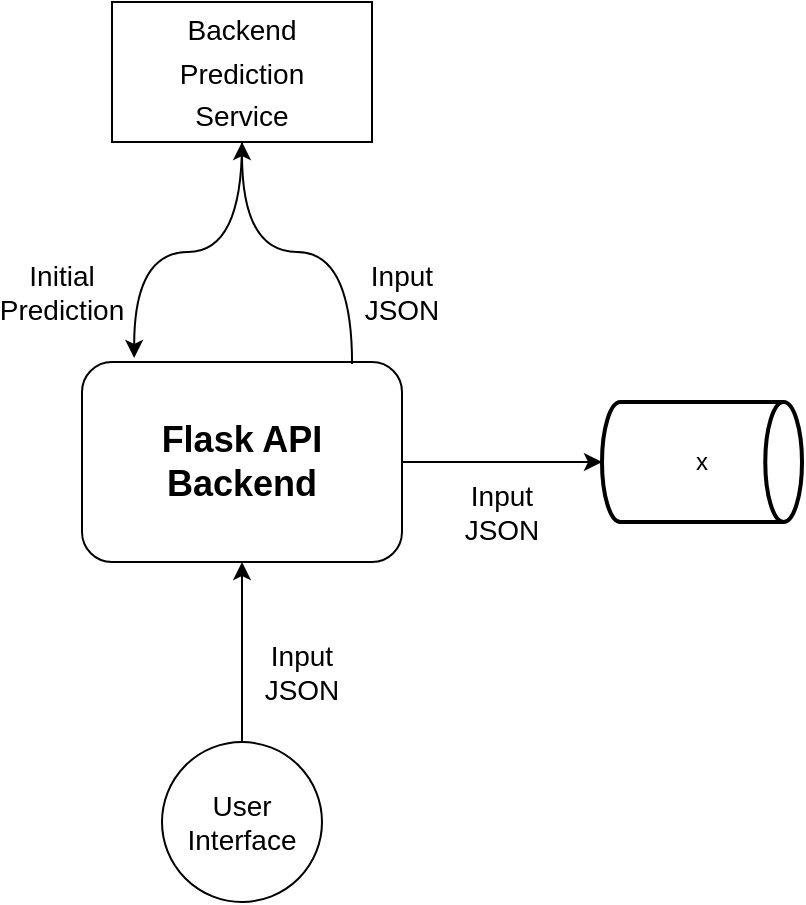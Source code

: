 <mxfile version="20.1.1" type="github">
  <diagram id="C5RBs43oDa-KdzZeNtuy" name="Page-1">
    <mxGraphModel dx="2249" dy="737" grid="1" gridSize="10" guides="1" tooltips="1" connect="1" arrows="1" fold="1" page="1" pageScale="1" pageWidth="827" pageHeight="1169" math="0" shadow="0">
      <root>
        <mxCell id="WIyWlLk6GJQsqaUBKTNV-0" />
        <mxCell id="WIyWlLk6GJQsqaUBKTNV-1" parent="WIyWlLk6GJQsqaUBKTNV-0" />
        <mxCell id="OPwnmJKzxKmP2-RQVTTL-0" value="x" style="strokeWidth=2;html=1;shape=mxgraph.flowchart.direct_data;whiteSpace=wrap;" vertex="1" parent="WIyWlLk6GJQsqaUBKTNV-1">
          <mxGeometry x="300" y="280" width="100" height="60" as="geometry" />
        </mxCell>
        <mxCell id="OPwnmJKzxKmP2-RQVTTL-1" value="&lt;div&gt;&lt;font style=&quot;font-size: 18px;&quot;&gt;&lt;b&gt;Flask API&lt;/b&gt;&lt;/font&gt;&lt;/div&gt;&lt;div&gt;&lt;font style=&quot;font-size: 18px;&quot;&gt;&lt;b&gt;Backend&lt;/b&gt;&lt;br&gt;&lt;/font&gt;&lt;/div&gt;" style="rounded=1;whiteSpace=wrap;html=1;" vertex="1" parent="WIyWlLk6GJQsqaUBKTNV-1">
          <mxGeometry x="40" y="260" width="160" height="100" as="geometry" />
        </mxCell>
        <mxCell id="OPwnmJKzxKmP2-RQVTTL-2" value="&lt;div&gt;&lt;font style=&quot;font-size: 14px;&quot;&gt;Backend&lt;/font&gt;&lt;/div&gt;&lt;div&gt;&lt;font style=&quot;font-size: 14px;&quot;&gt;Prediction&lt;/font&gt;&lt;/div&gt;&lt;div&gt;&lt;font style=&quot;font-size: 14px;&quot;&gt;Service&lt;/font&gt;&lt;br&gt;&lt;/div&gt;" style="rounded=0;whiteSpace=wrap;html=1;fontSize=18;" vertex="1" parent="WIyWlLk6GJQsqaUBKTNV-1">
          <mxGeometry x="55" y="80" width="130" height="70" as="geometry" />
        </mxCell>
        <mxCell id="OPwnmJKzxKmP2-RQVTTL-4" value="" style="endArrow=classic;html=1;rounded=0;fontSize=14;exitX=0.844;exitY=0.01;exitDx=0;exitDy=0;exitPerimeter=0;edgeStyle=orthogonalEdgeStyle;curved=1;" edge="1" parent="WIyWlLk6GJQsqaUBKTNV-1" source="OPwnmJKzxKmP2-RQVTTL-1" target="OPwnmJKzxKmP2-RQVTTL-2">
          <mxGeometry width="50" height="50" relative="1" as="geometry">
            <mxPoint x="190" y="250" as="sourcePoint" />
            <mxPoint x="250" y="220" as="targetPoint" />
          </mxGeometry>
        </mxCell>
        <mxCell id="OPwnmJKzxKmP2-RQVTTL-5" value="Input JSON" style="text;html=1;strokeColor=none;fillColor=none;align=center;verticalAlign=middle;whiteSpace=wrap;rounded=0;fontSize=14;" vertex="1" parent="WIyWlLk6GJQsqaUBKTNV-1">
          <mxGeometry x="170" y="210" width="60" height="30" as="geometry" />
        </mxCell>
        <mxCell id="OPwnmJKzxKmP2-RQVTTL-6" value="" style="endArrow=classic;html=1;rounded=0;fontSize=14;curved=1;entryX=0.163;entryY=-0.02;entryDx=0;entryDy=0;exitX=0.5;exitY=1;exitDx=0;exitDy=0;edgeStyle=orthogonalEdgeStyle;entryPerimeter=0;" edge="1" parent="WIyWlLk6GJQsqaUBKTNV-1" source="OPwnmJKzxKmP2-RQVTTL-2" target="OPwnmJKzxKmP2-RQVTTL-1">
          <mxGeometry width="50" height="50" relative="1" as="geometry">
            <mxPoint x="105" y="210" as="sourcePoint" />
            <mxPoint x="90" y="250" as="targetPoint" />
          </mxGeometry>
        </mxCell>
        <mxCell id="OPwnmJKzxKmP2-RQVTTL-7" value="&lt;div&gt;Initial&lt;/div&gt;&lt;div&gt;Prediction&lt;/div&gt;" style="text;html=1;strokeColor=none;fillColor=none;align=center;verticalAlign=middle;whiteSpace=wrap;rounded=0;fontSize=14;" vertex="1" parent="WIyWlLk6GJQsqaUBKTNV-1">
          <mxGeometry y="210" width="60" height="30" as="geometry" />
        </mxCell>
        <mxCell id="OPwnmJKzxKmP2-RQVTTL-10" value="" style="endArrow=classic;html=1;rounded=0;fontSize=14;curved=1;entryX=0.5;entryY=1;entryDx=0;entryDy=0;" edge="1" parent="WIyWlLk6GJQsqaUBKTNV-1" target="OPwnmJKzxKmP2-RQVTTL-1">
          <mxGeometry width="50" height="50" relative="1" as="geometry">
            <mxPoint x="120" y="450" as="sourcePoint" />
            <mxPoint x="170" y="400" as="targetPoint" />
          </mxGeometry>
        </mxCell>
        <mxCell id="OPwnmJKzxKmP2-RQVTTL-11" value="Input JSON" style="text;html=1;strokeColor=none;fillColor=none;align=center;verticalAlign=middle;whiteSpace=wrap;rounded=0;fontSize=14;" vertex="1" parent="WIyWlLk6GJQsqaUBKTNV-1">
          <mxGeometry x="120" y="400" width="60" height="30" as="geometry" />
        </mxCell>
        <mxCell id="OPwnmJKzxKmP2-RQVTTL-13" value="&lt;div&gt;User&lt;/div&gt;&lt;div&gt;Interface&lt;br&gt;&lt;/div&gt;" style="ellipse;whiteSpace=wrap;html=1;aspect=fixed;fontSize=14;" vertex="1" parent="WIyWlLk6GJQsqaUBKTNV-1">
          <mxGeometry x="80" y="450" width="80" height="80" as="geometry" />
        </mxCell>
        <mxCell id="OPwnmJKzxKmP2-RQVTTL-14" value="" style="endArrow=classic;html=1;rounded=0;fontSize=14;curved=1;exitX=1;exitY=0.5;exitDx=0;exitDy=0;entryX=0;entryY=0.5;entryDx=0;entryDy=0;entryPerimeter=0;" edge="1" parent="WIyWlLk6GJQsqaUBKTNV-1" source="OPwnmJKzxKmP2-RQVTTL-1" target="OPwnmJKzxKmP2-RQVTTL-0">
          <mxGeometry width="50" height="50" relative="1" as="geometry">
            <mxPoint x="240" y="300" as="sourcePoint" />
            <mxPoint x="290" y="250" as="targetPoint" />
          </mxGeometry>
        </mxCell>
        <mxCell id="OPwnmJKzxKmP2-RQVTTL-15" value="Input JSON" style="text;html=1;strokeColor=none;fillColor=none;align=center;verticalAlign=middle;whiteSpace=wrap;rounded=0;fontSize=14;" vertex="1" parent="WIyWlLk6GJQsqaUBKTNV-1">
          <mxGeometry x="220" y="320" width="60" height="30" as="geometry" />
        </mxCell>
      </root>
    </mxGraphModel>
  </diagram>
</mxfile>
